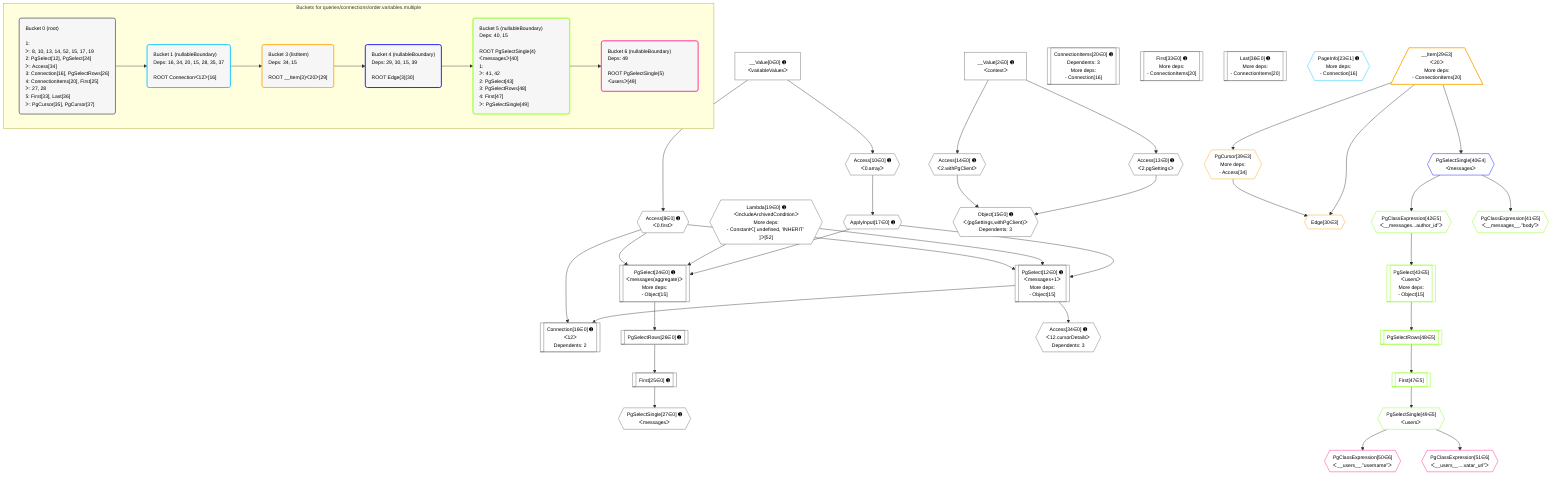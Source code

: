 %%{init: {'themeVariables': { 'fontSize': '12px'}}}%%
graph TD
    classDef path fill:#eee,stroke:#000,color:#000
    classDef plan fill:#fff,stroke-width:1px,color:#000
    classDef itemplan fill:#fff,stroke-width:2px,color:#000
    classDef unbatchedplan fill:#dff,stroke-width:1px,color:#000
    classDef sideeffectplan fill:#fcc,stroke-width:2px,color:#000
    classDef bucket fill:#f6f6f6,color:#000,stroke-width:2px,text-align:left

    subgraph "Buckets for queries/connections/order.variables.multiple"
    Bucket0("Bucket 0 (root)<br /><br />1: <br />ᐳ: 8, 10, 13, 14, 52, 15, 17, 19<br />2: PgSelect[12], PgSelect[24]<br />ᐳ: Access[34]<br />3: Connection[16], PgSelectRows[26]<br />4: ConnectionItems[20], First[25]<br />ᐳ: 27, 28<br />5: First[33], Last[36]<br />ᐳ: PgCursor[35], PgCursor[37]"):::bucket
    Bucket1("Bucket 1 (nullableBoundary)<br />Deps: 16, 34, 20, 15, 28, 35, 37<br /><br />ROOT Connectionᐸ12ᐳ[16]"):::bucket
    Bucket3("Bucket 3 (listItem)<br />Deps: 34, 15<br /><br />ROOT __Item{3}ᐸ20ᐳ[29]"):::bucket
    Bucket4("Bucket 4 (nullableBoundary)<br />Deps: 29, 30, 15, 39<br /><br />ROOT Edge{3}[30]"):::bucket
    Bucket5("Bucket 5 (nullableBoundary)<br />Deps: 40, 15<br /><br />ROOT PgSelectSingle{4}ᐸmessagesᐳ[40]<br />1: <br />ᐳ: 41, 42<br />2: PgSelect[43]<br />3: PgSelectRows[48]<br />4: First[47]<br />ᐳ: PgSelectSingle[49]"):::bucket
    Bucket6("Bucket 6 (nullableBoundary)<br />Deps: 49<br /><br />ROOT PgSelectSingle{5}ᐸusersᐳ[49]"):::bucket
    end
    Bucket0 --> Bucket1
    Bucket1 --> Bucket3
    Bucket3 --> Bucket4
    Bucket4 --> Bucket5
    Bucket5 --> Bucket6

    %% plan dependencies
    PgSelect12[["PgSelect[12∈0] ➊<br />ᐸmessages+1ᐳ<br />More deps:<br />- Object[15]"]]:::plan
    ApplyInput17{{"ApplyInput[17∈0] ➊"}}:::plan
    Lambda19{{"Lambda[19∈0] ➊<br />ᐸincludeArchivedConditionᐳ<br />More deps:<br />- Constantᐸ[ undefined, 'INHERIT' ]ᐳ[52]"}}:::plan
    Access8{{"Access[8∈0] ➊<br />ᐸ0.firstᐳ"}}:::plan
    ApplyInput17 & Lambda19 & Access8 --> PgSelect12
    PgSelect24[["PgSelect[24∈0] ➊<br />ᐸmessages(aggregate)ᐳ<br />More deps:<br />- Object[15]"]]:::plan
    ApplyInput17 & Lambda19 & Access8 --> PgSelect24
    Object15{{"Object[15∈0] ➊<br />ᐸ{pgSettings,withPgClient}ᐳ<br />Dependents: 3"}}:::plan
    Access13{{"Access[13∈0] ➊<br />ᐸ2.pgSettingsᐳ"}}:::plan
    Access14{{"Access[14∈0] ➊<br />ᐸ2.withPgClientᐳ"}}:::plan
    Access13 & Access14 --> Object15
    Connection16[["Connection[16∈0] ➊<br />ᐸ12ᐳ<br />Dependents: 2"]]:::plan
    PgSelect12 & Access8 --> Connection16
    __Value0["__Value[0∈0] ➊<br />ᐸvariableValuesᐳ"]:::plan
    __Value0 --> Access8
    Access10{{"Access[10∈0] ➊<br />ᐸ0.arrayᐳ"}}:::plan
    __Value0 --> Access10
    __Value2["__Value[2∈0] ➊<br />ᐸcontextᐳ"]:::plan
    __Value2 --> Access13
    __Value2 --> Access14
    Access10 --> ApplyInput17
    ConnectionItems20[["ConnectionItems[20∈0] ➊<br />Dependents: 3<br />More deps:<br />- Connection[16]"]]:::plan
    First25[["First[25∈0] ➊"]]:::plan
    PgSelectRows26[["PgSelectRows[26∈0] ➊"]]:::plan
    PgSelectRows26 --> First25
    PgSelect24 --> PgSelectRows26
    PgSelectSingle27{{"PgSelectSingle[27∈0] ➊<br />ᐸmessagesᐳ"}}:::plan
    First25 --> PgSelectSingle27
    First33[["First[33∈0] ➊<br />More deps:<br />- ConnectionItems[20]"]]:::plan
    Access34{{"Access[34∈0] ➊<br />ᐸ12.cursorDetailsᐳ<br />Dependents: 3"}}:::plan
    PgSelect12 --> Access34
    Last36[["Last[36∈0] ➊<br />More deps:<br />- ConnectionItems[20]"]]:::plan
    PageInfo23{{"PageInfo[23∈1] ➊<br />More deps:<br />- Connection[16]"}}:::plan
    Edge30{{"Edge[30∈3]"}}:::plan
    __Item29[/"__Item[29∈3]<br />ᐸ20ᐳ<br />More deps:<br />- ConnectionItems[20]"\]:::itemplan
    PgCursor39{{"PgCursor[39∈3]<br />More deps:<br />- Access[34]"}}:::plan
    __Item29 & PgCursor39 --> Edge30
    __Item29 --> PgCursor39
    PgSelectSingle40{{"PgSelectSingle[40∈4]<br />ᐸmessagesᐳ"}}:::plan
    __Item29 --> PgSelectSingle40
    PgSelect43[["PgSelect[43∈5]<br />ᐸusersᐳ<br />More deps:<br />- Object[15]"]]:::plan
    PgClassExpression42{{"PgClassExpression[42∈5]<br />ᐸ__messages...author_id”ᐳ"}}:::plan
    PgClassExpression42 --> PgSelect43
    PgClassExpression41{{"PgClassExpression[41∈5]<br />ᐸ__messages__.”body”ᐳ"}}:::plan
    PgSelectSingle40 --> PgClassExpression41
    PgSelectSingle40 --> PgClassExpression42
    First47[["First[47∈5]"]]:::plan
    PgSelectRows48[["PgSelectRows[48∈5]"]]:::plan
    PgSelectRows48 --> First47
    PgSelect43 --> PgSelectRows48
    PgSelectSingle49{{"PgSelectSingle[49∈5]<br />ᐸusersᐳ"}}:::plan
    First47 --> PgSelectSingle49
    PgClassExpression50{{"PgClassExpression[50∈6]<br />ᐸ__users__.”username”ᐳ"}}:::plan
    PgSelectSingle49 --> PgClassExpression50
    PgClassExpression51{{"PgClassExpression[51∈6]<br />ᐸ__users__....vatar_url”ᐳ"}}:::plan
    PgSelectSingle49 --> PgClassExpression51

    %% define steps
    classDef bucket0 stroke:#696969
    class Bucket0,__Value0,__Value2,Access8,Access10,PgSelect12,Access13,Access14,Object15,Connection16,ApplyInput17,Lambda19,ConnectionItems20,PgSelect24,First25,PgSelectRows26,PgSelectSingle27,First33,Access34,Last36 bucket0
    classDef bucket1 stroke:#00bfff
    class Bucket1,PageInfo23 bucket1
    classDef bucket3 stroke:#ffa500
    class Bucket3,__Item29,Edge30,PgCursor39 bucket3
    classDef bucket4 stroke:#0000ff
    class Bucket4,PgSelectSingle40 bucket4
    classDef bucket5 stroke:#7fff00
    class Bucket5,PgClassExpression41,PgClassExpression42,PgSelect43,First47,PgSelectRows48,PgSelectSingle49 bucket5
    classDef bucket6 stroke:#ff1493
    class Bucket6,PgClassExpression50,PgClassExpression51 bucket6